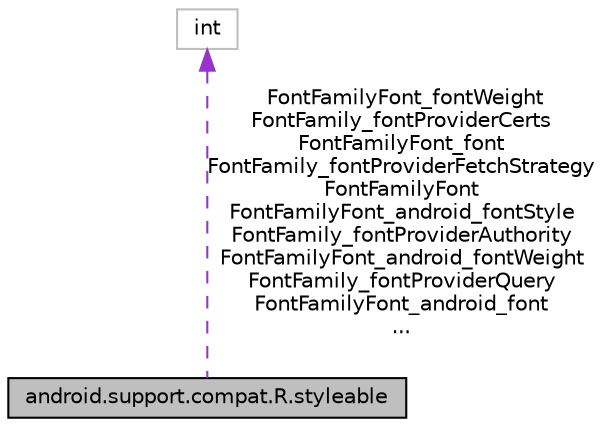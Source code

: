 digraph "android.support.compat.R.styleable"
{
 // INTERACTIVE_SVG=YES
 // LATEX_PDF_SIZE
  edge [fontname="Helvetica",fontsize="10",labelfontname="Helvetica",labelfontsize="10"];
  node [fontname="Helvetica",fontsize="10",shape=record];
  Node1 [label="android.support.compat.R.styleable",height=0.2,width=0.4,color="black", fillcolor="grey75", style="filled", fontcolor="black",tooltip=" "];
  Node2 -> Node1 [dir="back",color="darkorchid3",fontsize="10",style="dashed",label=" FontFamilyFont_fontWeight\nFontFamily_fontProviderCerts\nFontFamilyFont_font\nFontFamily_fontProviderFetchStrategy\nFontFamilyFont\nFontFamilyFont_android_fontStyle\nFontFamily_fontProviderAuthority\nFontFamilyFont_android_fontWeight\nFontFamily_fontProviderQuery\nFontFamilyFont_android_font\n..." ,fontname="Helvetica"];
  Node2 [label="int",height=0.2,width=0.4,color="grey75", fillcolor="white", style="filled",tooltip=" "];
}
